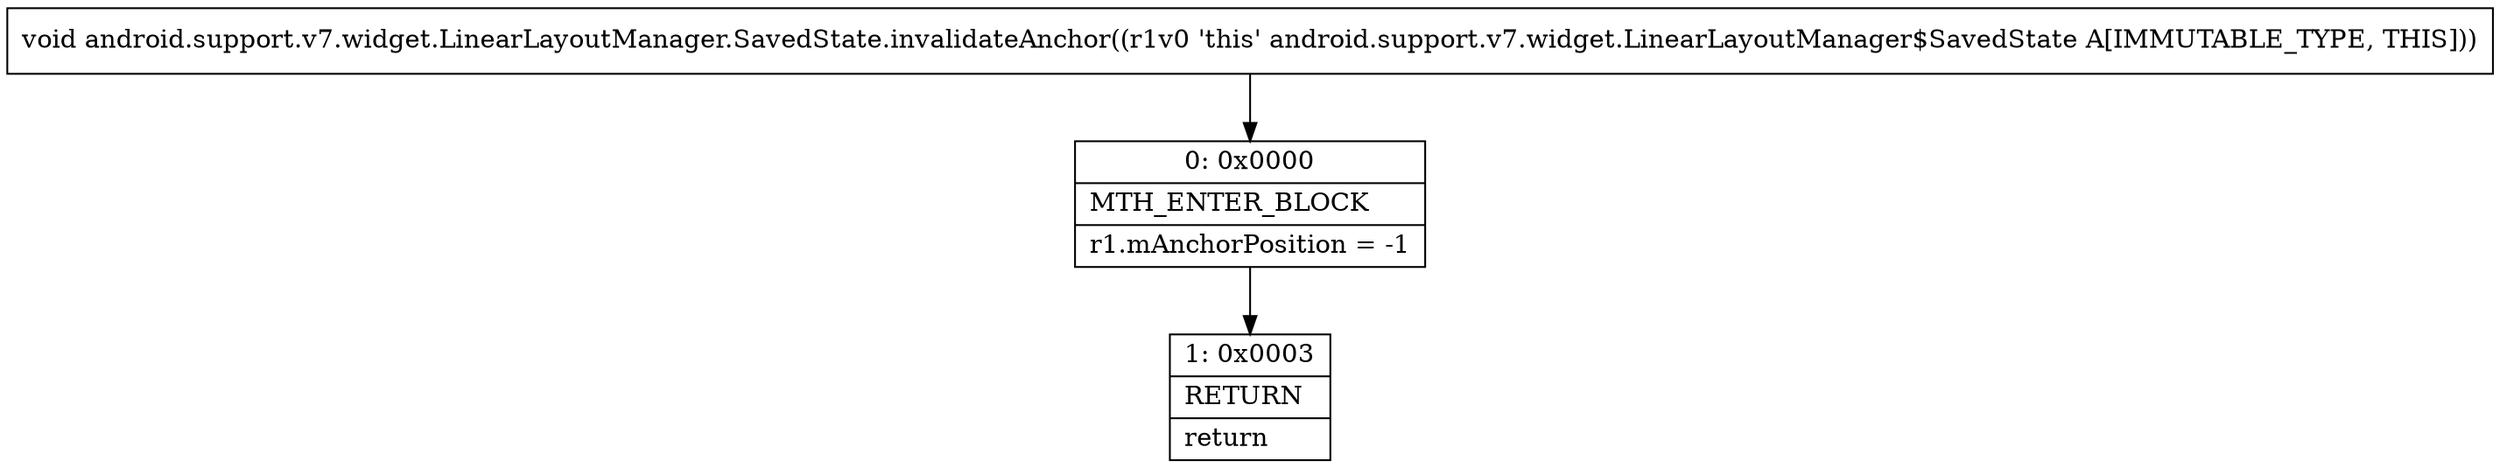 digraph "CFG forandroid.support.v7.widget.LinearLayoutManager.SavedState.invalidateAnchor()V" {
Node_0 [shape=record,label="{0\:\ 0x0000|MTH_ENTER_BLOCK\l|r1.mAnchorPosition = \-1\l}"];
Node_1 [shape=record,label="{1\:\ 0x0003|RETURN\l|return\l}"];
MethodNode[shape=record,label="{void android.support.v7.widget.LinearLayoutManager.SavedState.invalidateAnchor((r1v0 'this' android.support.v7.widget.LinearLayoutManager$SavedState A[IMMUTABLE_TYPE, THIS])) }"];
MethodNode -> Node_0;
Node_0 -> Node_1;
}

